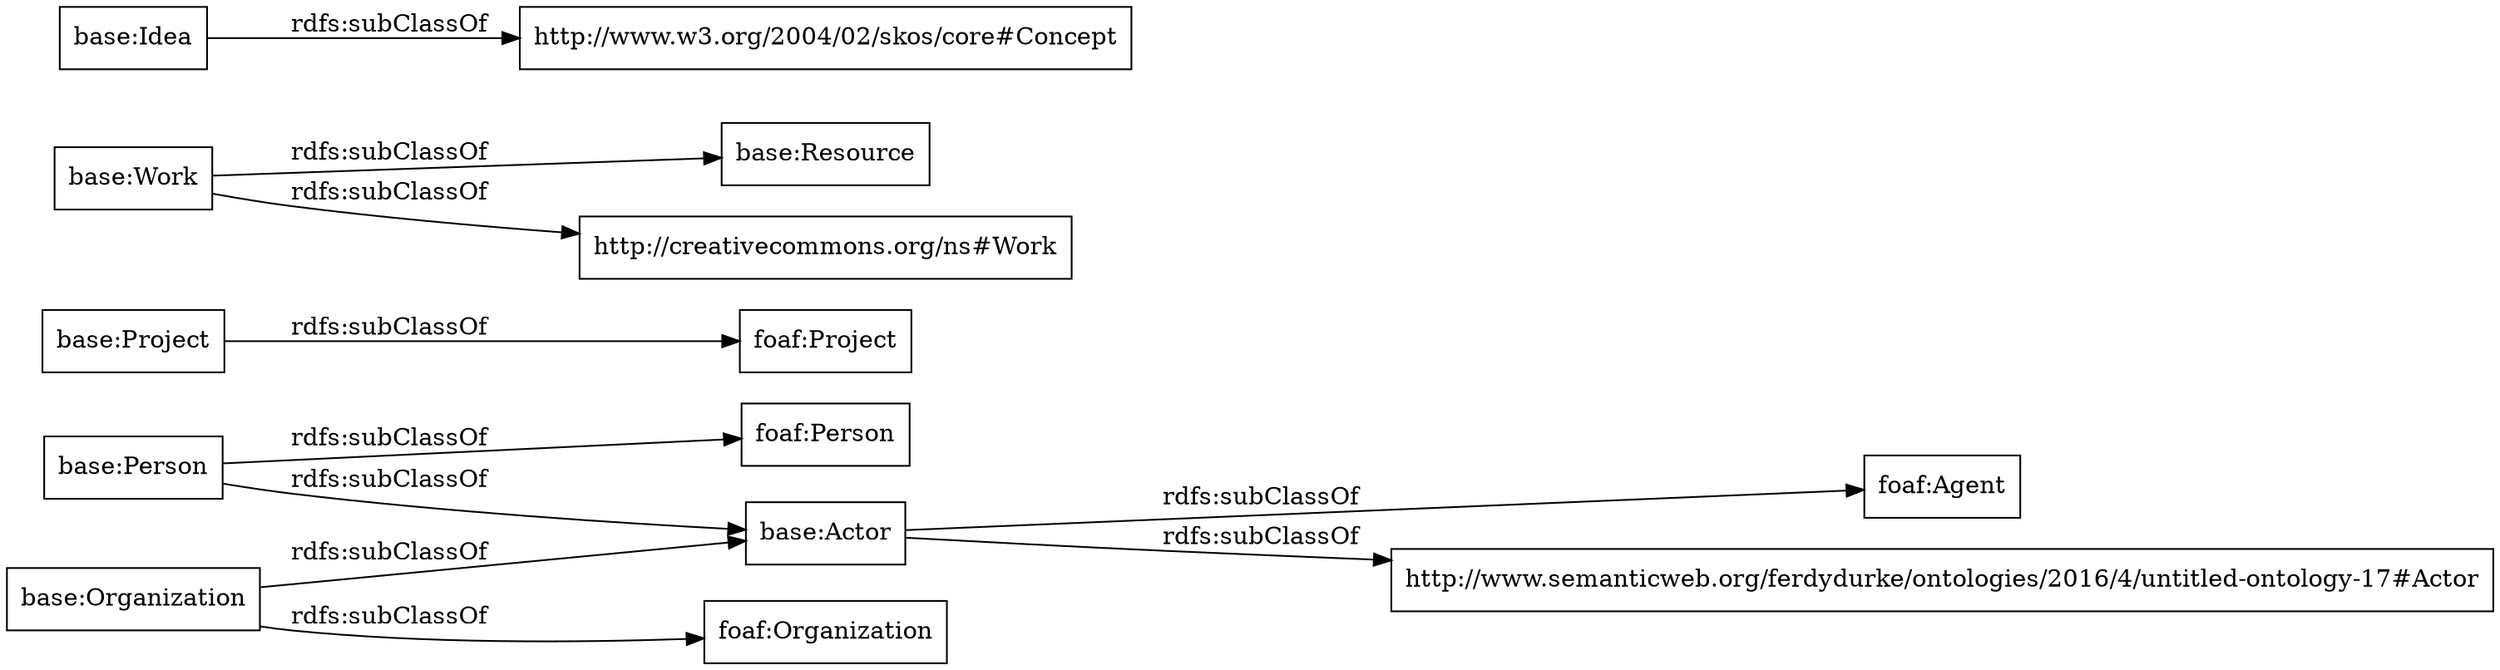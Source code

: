 digraph ar2dtool_diagram { 
rankdir=LR;
size="1000"
node [shape = rectangle, color="black"]; "base:Person" "foaf:Project" "foaf:Agent" "base:Project" "base:Resource" "base:Work" "base:Idea" "base:Actor" "foaf:Person" "foaf:Organization" "http://www.w3.org/2004/02/skos/core#Concept" "http://creativecommons.org/ns#Work" "base:Organization" ; /*classes style*/
	"base:Person" -> "foaf:Person" [ label = "rdfs:subClassOf" ];
	"base:Person" -> "base:Actor" [ label = "rdfs:subClassOf" ];
	"base:Idea" -> "http://www.w3.org/2004/02/skos/core#Concept" [ label = "rdfs:subClassOf" ];
	"base:Work" -> "base:Resource" [ label = "rdfs:subClassOf" ];
	"base:Work" -> "http://creativecommons.org/ns#Work" [ label = "rdfs:subClassOf" ];
	"base:Project" -> "foaf:Project" [ label = "rdfs:subClassOf" ];
	"base:Actor" -> "foaf:Agent" [ label = "rdfs:subClassOf" ];
	"base:Actor" -> "http://www.semanticweb.org/ferdydurke/ontologies/2016/4/untitled-ontology-17#Actor" [ label = "rdfs:subClassOf" ];
	"base:Organization" -> "foaf:Organization" [ label = "rdfs:subClassOf" ];
	"base:Organization" -> "base:Actor" [ label = "rdfs:subClassOf" ];

}
